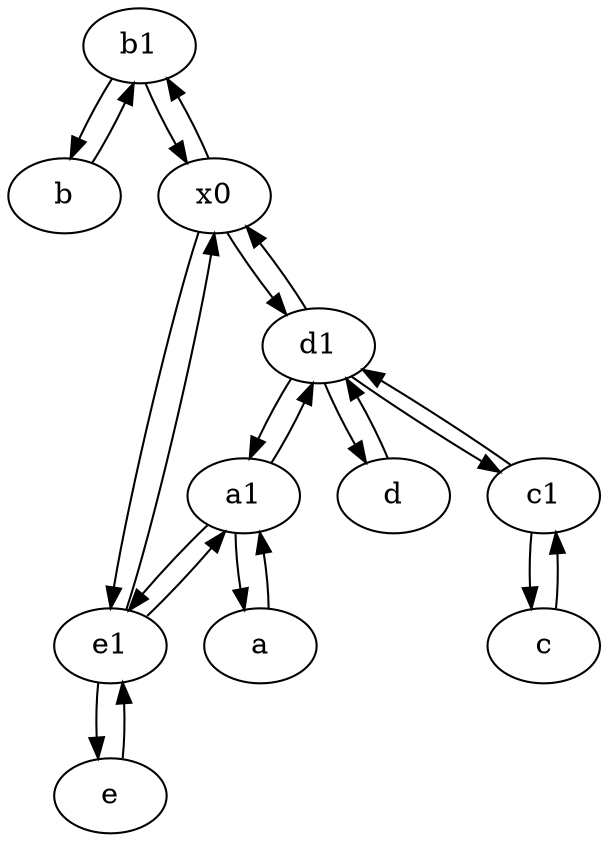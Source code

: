 digraph  {
	b1 [pos="45,20!"];
	b [pos="50,20!"];
	d [pos="20,30!"];
	c1 [pos="30,15!"];
	a1 [pos="40,15!"];
	e1 [pos="25,45!"];
	d1 [pos="25,30!"];
	e [pos="30,50!"];
	a [pos="40,10!"];
	x0;
	c [pos="20,10!"];
	d1 -> d;
	c1 -> c;
	c -> c1;
	e1 -> e;
	b1 -> x0;
	a1 -> d1;
	d1 -> c1;
	b1 -> b;
	a1 -> a;
	d1 -> x0;
	e1 -> x0;
	e -> e1;
	x0 -> e1;
	c1 -> d1;
	d -> d1;
	a -> a1;
	x0 -> d1;
	e1 -> a1;
	d1 -> a1;
	x0 -> b1;
	b -> b1;
	a1 -> e1;

	}